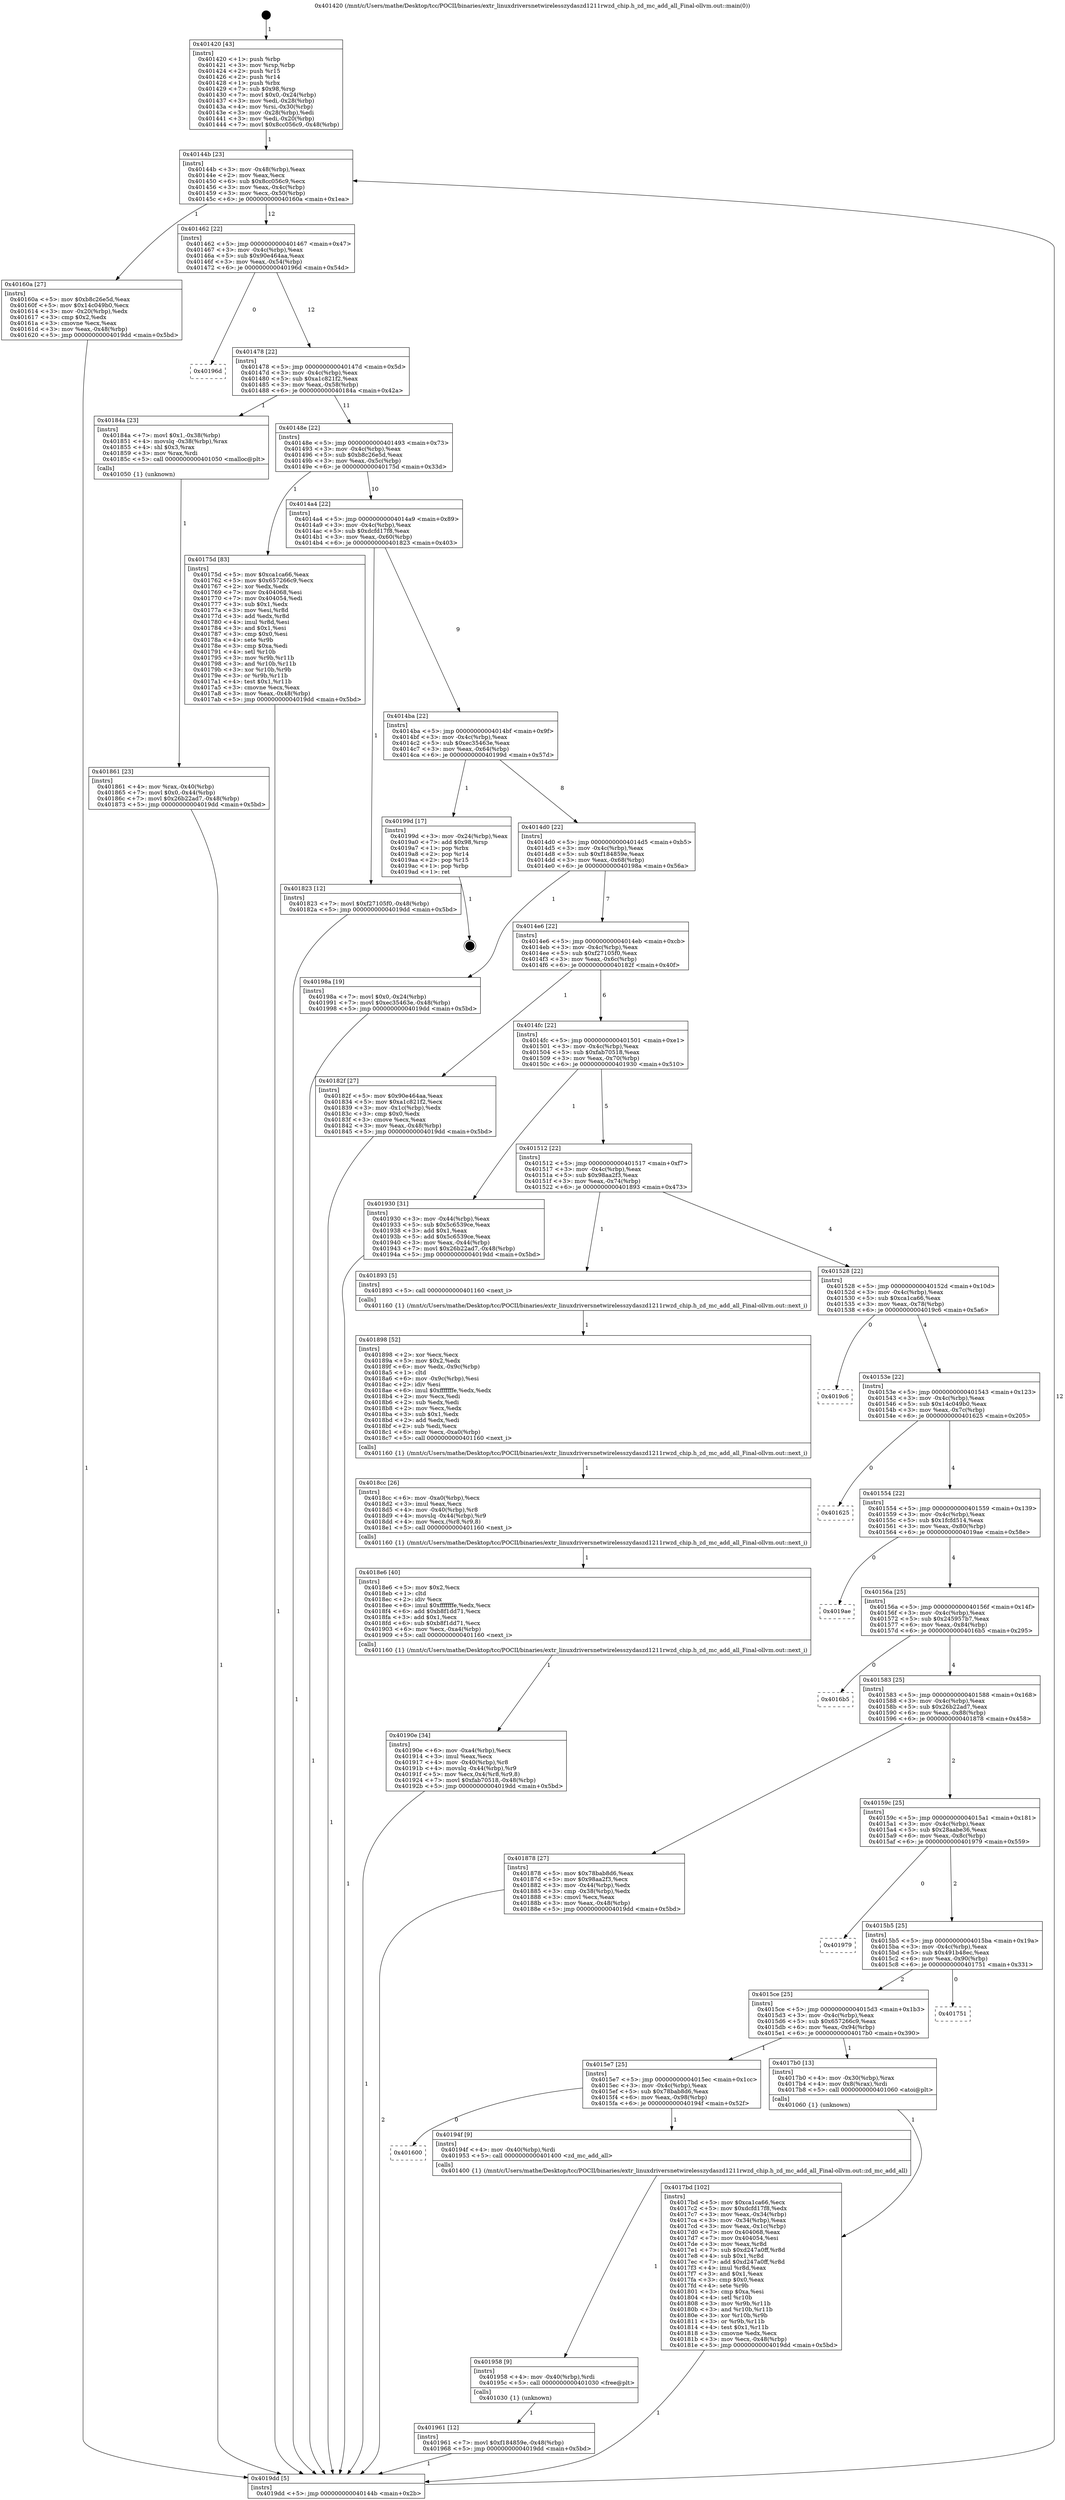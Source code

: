 digraph "0x401420" {
  label = "0x401420 (/mnt/c/Users/mathe/Desktop/tcc/POCII/binaries/extr_linuxdriversnetwirelesszydaszd1211rwzd_chip.h_zd_mc_add_all_Final-ollvm.out::main(0))"
  labelloc = "t"
  node[shape=record]

  Entry [label="",width=0.3,height=0.3,shape=circle,fillcolor=black,style=filled]
  "0x40144b" [label="{
     0x40144b [23]\l
     | [instrs]\l
     &nbsp;&nbsp;0x40144b \<+3\>: mov -0x48(%rbp),%eax\l
     &nbsp;&nbsp;0x40144e \<+2\>: mov %eax,%ecx\l
     &nbsp;&nbsp;0x401450 \<+6\>: sub $0x8cc056c9,%ecx\l
     &nbsp;&nbsp;0x401456 \<+3\>: mov %eax,-0x4c(%rbp)\l
     &nbsp;&nbsp;0x401459 \<+3\>: mov %ecx,-0x50(%rbp)\l
     &nbsp;&nbsp;0x40145c \<+6\>: je 000000000040160a \<main+0x1ea\>\l
  }"]
  "0x40160a" [label="{
     0x40160a [27]\l
     | [instrs]\l
     &nbsp;&nbsp;0x40160a \<+5\>: mov $0xb8c26e5d,%eax\l
     &nbsp;&nbsp;0x40160f \<+5\>: mov $0x14c049b0,%ecx\l
     &nbsp;&nbsp;0x401614 \<+3\>: mov -0x20(%rbp),%edx\l
     &nbsp;&nbsp;0x401617 \<+3\>: cmp $0x2,%edx\l
     &nbsp;&nbsp;0x40161a \<+3\>: cmovne %ecx,%eax\l
     &nbsp;&nbsp;0x40161d \<+3\>: mov %eax,-0x48(%rbp)\l
     &nbsp;&nbsp;0x401620 \<+5\>: jmp 00000000004019dd \<main+0x5bd\>\l
  }"]
  "0x401462" [label="{
     0x401462 [22]\l
     | [instrs]\l
     &nbsp;&nbsp;0x401462 \<+5\>: jmp 0000000000401467 \<main+0x47\>\l
     &nbsp;&nbsp;0x401467 \<+3\>: mov -0x4c(%rbp),%eax\l
     &nbsp;&nbsp;0x40146a \<+5\>: sub $0x90e464aa,%eax\l
     &nbsp;&nbsp;0x40146f \<+3\>: mov %eax,-0x54(%rbp)\l
     &nbsp;&nbsp;0x401472 \<+6\>: je 000000000040196d \<main+0x54d\>\l
  }"]
  "0x4019dd" [label="{
     0x4019dd [5]\l
     | [instrs]\l
     &nbsp;&nbsp;0x4019dd \<+5\>: jmp 000000000040144b \<main+0x2b\>\l
  }"]
  "0x401420" [label="{
     0x401420 [43]\l
     | [instrs]\l
     &nbsp;&nbsp;0x401420 \<+1\>: push %rbp\l
     &nbsp;&nbsp;0x401421 \<+3\>: mov %rsp,%rbp\l
     &nbsp;&nbsp;0x401424 \<+2\>: push %r15\l
     &nbsp;&nbsp;0x401426 \<+2\>: push %r14\l
     &nbsp;&nbsp;0x401428 \<+1\>: push %rbx\l
     &nbsp;&nbsp;0x401429 \<+7\>: sub $0x98,%rsp\l
     &nbsp;&nbsp;0x401430 \<+7\>: movl $0x0,-0x24(%rbp)\l
     &nbsp;&nbsp;0x401437 \<+3\>: mov %edi,-0x28(%rbp)\l
     &nbsp;&nbsp;0x40143a \<+4\>: mov %rsi,-0x30(%rbp)\l
     &nbsp;&nbsp;0x40143e \<+3\>: mov -0x28(%rbp),%edi\l
     &nbsp;&nbsp;0x401441 \<+3\>: mov %edi,-0x20(%rbp)\l
     &nbsp;&nbsp;0x401444 \<+7\>: movl $0x8cc056c9,-0x48(%rbp)\l
  }"]
  Exit [label="",width=0.3,height=0.3,shape=circle,fillcolor=black,style=filled,peripheries=2]
  "0x40196d" [label="{
     0x40196d\l
  }", style=dashed]
  "0x401478" [label="{
     0x401478 [22]\l
     | [instrs]\l
     &nbsp;&nbsp;0x401478 \<+5\>: jmp 000000000040147d \<main+0x5d\>\l
     &nbsp;&nbsp;0x40147d \<+3\>: mov -0x4c(%rbp),%eax\l
     &nbsp;&nbsp;0x401480 \<+5\>: sub $0xa1c821f2,%eax\l
     &nbsp;&nbsp;0x401485 \<+3\>: mov %eax,-0x58(%rbp)\l
     &nbsp;&nbsp;0x401488 \<+6\>: je 000000000040184a \<main+0x42a\>\l
  }"]
  "0x401961" [label="{
     0x401961 [12]\l
     | [instrs]\l
     &nbsp;&nbsp;0x401961 \<+7\>: movl $0xf184859e,-0x48(%rbp)\l
     &nbsp;&nbsp;0x401968 \<+5\>: jmp 00000000004019dd \<main+0x5bd\>\l
  }"]
  "0x40184a" [label="{
     0x40184a [23]\l
     | [instrs]\l
     &nbsp;&nbsp;0x40184a \<+7\>: movl $0x1,-0x38(%rbp)\l
     &nbsp;&nbsp;0x401851 \<+4\>: movslq -0x38(%rbp),%rax\l
     &nbsp;&nbsp;0x401855 \<+4\>: shl $0x3,%rax\l
     &nbsp;&nbsp;0x401859 \<+3\>: mov %rax,%rdi\l
     &nbsp;&nbsp;0x40185c \<+5\>: call 0000000000401050 \<malloc@plt\>\l
     | [calls]\l
     &nbsp;&nbsp;0x401050 \{1\} (unknown)\l
  }"]
  "0x40148e" [label="{
     0x40148e [22]\l
     | [instrs]\l
     &nbsp;&nbsp;0x40148e \<+5\>: jmp 0000000000401493 \<main+0x73\>\l
     &nbsp;&nbsp;0x401493 \<+3\>: mov -0x4c(%rbp),%eax\l
     &nbsp;&nbsp;0x401496 \<+5\>: sub $0xb8c26e5d,%eax\l
     &nbsp;&nbsp;0x40149b \<+3\>: mov %eax,-0x5c(%rbp)\l
     &nbsp;&nbsp;0x40149e \<+6\>: je 000000000040175d \<main+0x33d\>\l
  }"]
  "0x401958" [label="{
     0x401958 [9]\l
     | [instrs]\l
     &nbsp;&nbsp;0x401958 \<+4\>: mov -0x40(%rbp),%rdi\l
     &nbsp;&nbsp;0x40195c \<+5\>: call 0000000000401030 \<free@plt\>\l
     | [calls]\l
     &nbsp;&nbsp;0x401030 \{1\} (unknown)\l
  }"]
  "0x40175d" [label="{
     0x40175d [83]\l
     | [instrs]\l
     &nbsp;&nbsp;0x40175d \<+5\>: mov $0xca1ca66,%eax\l
     &nbsp;&nbsp;0x401762 \<+5\>: mov $0x657266c9,%ecx\l
     &nbsp;&nbsp;0x401767 \<+2\>: xor %edx,%edx\l
     &nbsp;&nbsp;0x401769 \<+7\>: mov 0x404068,%esi\l
     &nbsp;&nbsp;0x401770 \<+7\>: mov 0x404054,%edi\l
     &nbsp;&nbsp;0x401777 \<+3\>: sub $0x1,%edx\l
     &nbsp;&nbsp;0x40177a \<+3\>: mov %esi,%r8d\l
     &nbsp;&nbsp;0x40177d \<+3\>: add %edx,%r8d\l
     &nbsp;&nbsp;0x401780 \<+4\>: imul %r8d,%esi\l
     &nbsp;&nbsp;0x401784 \<+3\>: and $0x1,%esi\l
     &nbsp;&nbsp;0x401787 \<+3\>: cmp $0x0,%esi\l
     &nbsp;&nbsp;0x40178a \<+4\>: sete %r9b\l
     &nbsp;&nbsp;0x40178e \<+3\>: cmp $0xa,%edi\l
     &nbsp;&nbsp;0x401791 \<+4\>: setl %r10b\l
     &nbsp;&nbsp;0x401795 \<+3\>: mov %r9b,%r11b\l
     &nbsp;&nbsp;0x401798 \<+3\>: and %r10b,%r11b\l
     &nbsp;&nbsp;0x40179b \<+3\>: xor %r10b,%r9b\l
     &nbsp;&nbsp;0x40179e \<+3\>: or %r9b,%r11b\l
     &nbsp;&nbsp;0x4017a1 \<+4\>: test $0x1,%r11b\l
     &nbsp;&nbsp;0x4017a5 \<+3\>: cmovne %ecx,%eax\l
     &nbsp;&nbsp;0x4017a8 \<+3\>: mov %eax,-0x48(%rbp)\l
     &nbsp;&nbsp;0x4017ab \<+5\>: jmp 00000000004019dd \<main+0x5bd\>\l
  }"]
  "0x4014a4" [label="{
     0x4014a4 [22]\l
     | [instrs]\l
     &nbsp;&nbsp;0x4014a4 \<+5\>: jmp 00000000004014a9 \<main+0x89\>\l
     &nbsp;&nbsp;0x4014a9 \<+3\>: mov -0x4c(%rbp),%eax\l
     &nbsp;&nbsp;0x4014ac \<+5\>: sub $0xdcfd17f8,%eax\l
     &nbsp;&nbsp;0x4014b1 \<+3\>: mov %eax,-0x60(%rbp)\l
     &nbsp;&nbsp;0x4014b4 \<+6\>: je 0000000000401823 \<main+0x403\>\l
  }"]
  "0x401600" [label="{
     0x401600\l
  }", style=dashed]
  "0x401823" [label="{
     0x401823 [12]\l
     | [instrs]\l
     &nbsp;&nbsp;0x401823 \<+7\>: movl $0xf27105f0,-0x48(%rbp)\l
     &nbsp;&nbsp;0x40182a \<+5\>: jmp 00000000004019dd \<main+0x5bd\>\l
  }"]
  "0x4014ba" [label="{
     0x4014ba [22]\l
     | [instrs]\l
     &nbsp;&nbsp;0x4014ba \<+5\>: jmp 00000000004014bf \<main+0x9f\>\l
     &nbsp;&nbsp;0x4014bf \<+3\>: mov -0x4c(%rbp),%eax\l
     &nbsp;&nbsp;0x4014c2 \<+5\>: sub $0xec35463e,%eax\l
     &nbsp;&nbsp;0x4014c7 \<+3\>: mov %eax,-0x64(%rbp)\l
     &nbsp;&nbsp;0x4014ca \<+6\>: je 000000000040199d \<main+0x57d\>\l
  }"]
  "0x40194f" [label="{
     0x40194f [9]\l
     | [instrs]\l
     &nbsp;&nbsp;0x40194f \<+4\>: mov -0x40(%rbp),%rdi\l
     &nbsp;&nbsp;0x401953 \<+5\>: call 0000000000401400 \<zd_mc_add_all\>\l
     | [calls]\l
     &nbsp;&nbsp;0x401400 \{1\} (/mnt/c/Users/mathe/Desktop/tcc/POCII/binaries/extr_linuxdriversnetwirelesszydaszd1211rwzd_chip.h_zd_mc_add_all_Final-ollvm.out::zd_mc_add_all)\l
  }"]
  "0x40199d" [label="{
     0x40199d [17]\l
     | [instrs]\l
     &nbsp;&nbsp;0x40199d \<+3\>: mov -0x24(%rbp),%eax\l
     &nbsp;&nbsp;0x4019a0 \<+7\>: add $0x98,%rsp\l
     &nbsp;&nbsp;0x4019a7 \<+1\>: pop %rbx\l
     &nbsp;&nbsp;0x4019a8 \<+2\>: pop %r14\l
     &nbsp;&nbsp;0x4019aa \<+2\>: pop %r15\l
     &nbsp;&nbsp;0x4019ac \<+1\>: pop %rbp\l
     &nbsp;&nbsp;0x4019ad \<+1\>: ret\l
  }"]
  "0x4014d0" [label="{
     0x4014d0 [22]\l
     | [instrs]\l
     &nbsp;&nbsp;0x4014d0 \<+5\>: jmp 00000000004014d5 \<main+0xb5\>\l
     &nbsp;&nbsp;0x4014d5 \<+3\>: mov -0x4c(%rbp),%eax\l
     &nbsp;&nbsp;0x4014d8 \<+5\>: sub $0xf184859e,%eax\l
     &nbsp;&nbsp;0x4014dd \<+3\>: mov %eax,-0x68(%rbp)\l
     &nbsp;&nbsp;0x4014e0 \<+6\>: je 000000000040198a \<main+0x56a\>\l
  }"]
  "0x40190e" [label="{
     0x40190e [34]\l
     | [instrs]\l
     &nbsp;&nbsp;0x40190e \<+6\>: mov -0xa4(%rbp),%ecx\l
     &nbsp;&nbsp;0x401914 \<+3\>: imul %eax,%ecx\l
     &nbsp;&nbsp;0x401917 \<+4\>: mov -0x40(%rbp),%r8\l
     &nbsp;&nbsp;0x40191b \<+4\>: movslq -0x44(%rbp),%r9\l
     &nbsp;&nbsp;0x40191f \<+5\>: mov %ecx,0x4(%r8,%r9,8)\l
     &nbsp;&nbsp;0x401924 \<+7\>: movl $0xfab70518,-0x48(%rbp)\l
     &nbsp;&nbsp;0x40192b \<+5\>: jmp 00000000004019dd \<main+0x5bd\>\l
  }"]
  "0x40198a" [label="{
     0x40198a [19]\l
     | [instrs]\l
     &nbsp;&nbsp;0x40198a \<+7\>: movl $0x0,-0x24(%rbp)\l
     &nbsp;&nbsp;0x401991 \<+7\>: movl $0xec35463e,-0x48(%rbp)\l
     &nbsp;&nbsp;0x401998 \<+5\>: jmp 00000000004019dd \<main+0x5bd\>\l
  }"]
  "0x4014e6" [label="{
     0x4014e6 [22]\l
     | [instrs]\l
     &nbsp;&nbsp;0x4014e6 \<+5\>: jmp 00000000004014eb \<main+0xcb\>\l
     &nbsp;&nbsp;0x4014eb \<+3\>: mov -0x4c(%rbp),%eax\l
     &nbsp;&nbsp;0x4014ee \<+5\>: sub $0xf27105f0,%eax\l
     &nbsp;&nbsp;0x4014f3 \<+3\>: mov %eax,-0x6c(%rbp)\l
     &nbsp;&nbsp;0x4014f6 \<+6\>: je 000000000040182f \<main+0x40f\>\l
  }"]
  "0x4018e6" [label="{
     0x4018e6 [40]\l
     | [instrs]\l
     &nbsp;&nbsp;0x4018e6 \<+5\>: mov $0x2,%ecx\l
     &nbsp;&nbsp;0x4018eb \<+1\>: cltd\l
     &nbsp;&nbsp;0x4018ec \<+2\>: idiv %ecx\l
     &nbsp;&nbsp;0x4018ee \<+6\>: imul $0xfffffffe,%edx,%ecx\l
     &nbsp;&nbsp;0x4018f4 \<+6\>: add $0xb8f1dd71,%ecx\l
     &nbsp;&nbsp;0x4018fa \<+3\>: add $0x1,%ecx\l
     &nbsp;&nbsp;0x4018fd \<+6\>: sub $0xb8f1dd71,%ecx\l
     &nbsp;&nbsp;0x401903 \<+6\>: mov %ecx,-0xa4(%rbp)\l
     &nbsp;&nbsp;0x401909 \<+5\>: call 0000000000401160 \<next_i\>\l
     | [calls]\l
     &nbsp;&nbsp;0x401160 \{1\} (/mnt/c/Users/mathe/Desktop/tcc/POCII/binaries/extr_linuxdriversnetwirelesszydaszd1211rwzd_chip.h_zd_mc_add_all_Final-ollvm.out::next_i)\l
  }"]
  "0x40182f" [label="{
     0x40182f [27]\l
     | [instrs]\l
     &nbsp;&nbsp;0x40182f \<+5\>: mov $0x90e464aa,%eax\l
     &nbsp;&nbsp;0x401834 \<+5\>: mov $0xa1c821f2,%ecx\l
     &nbsp;&nbsp;0x401839 \<+3\>: mov -0x1c(%rbp),%edx\l
     &nbsp;&nbsp;0x40183c \<+3\>: cmp $0x0,%edx\l
     &nbsp;&nbsp;0x40183f \<+3\>: cmove %ecx,%eax\l
     &nbsp;&nbsp;0x401842 \<+3\>: mov %eax,-0x48(%rbp)\l
     &nbsp;&nbsp;0x401845 \<+5\>: jmp 00000000004019dd \<main+0x5bd\>\l
  }"]
  "0x4014fc" [label="{
     0x4014fc [22]\l
     | [instrs]\l
     &nbsp;&nbsp;0x4014fc \<+5\>: jmp 0000000000401501 \<main+0xe1\>\l
     &nbsp;&nbsp;0x401501 \<+3\>: mov -0x4c(%rbp),%eax\l
     &nbsp;&nbsp;0x401504 \<+5\>: sub $0xfab70518,%eax\l
     &nbsp;&nbsp;0x401509 \<+3\>: mov %eax,-0x70(%rbp)\l
     &nbsp;&nbsp;0x40150c \<+6\>: je 0000000000401930 \<main+0x510\>\l
  }"]
  "0x4018cc" [label="{
     0x4018cc [26]\l
     | [instrs]\l
     &nbsp;&nbsp;0x4018cc \<+6\>: mov -0xa0(%rbp),%ecx\l
     &nbsp;&nbsp;0x4018d2 \<+3\>: imul %eax,%ecx\l
     &nbsp;&nbsp;0x4018d5 \<+4\>: mov -0x40(%rbp),%r8\l
     &nbsp;&nbsp;0x4018d9 \<+4\>: movslq -0x44(%rbp),%r9\l
     &nbsp;&nbsp;0x4018dd \<+4\>: mov %ecx,(%r8,%r9,8)\l
     &nbsp;&nbsp;0x4018e1 \<+5\>: call 0000000000401160 \<next_i\>\l
     | [calls]\l
     &nbsp;&nbsp;0x401160 \{1\} (/mnt/c/Users/mathe/Desktop/tcc/POCII/binaries/extr_linuxdriversnetwirelesszydaszd1211rwzd_chip.h_zd_mc_add_all_Final-ollvm.out::next_i)\l
  }"]
  "0x401930" [label="{
     0x401930 [31]\l
     | [instrs]\l
     &nbsp;&nbsp;0x401930 \<+3\>: mov -0x44(%rbp),%eax\l
     &nbsp;&nbsp;0x401933 \<+5\>: sub $0x5c6539ce,%eax\l
     &nbsp;&nbsp;0x401938 \<+3\>: add $0x1,%eax\l
     &nbsp;&nbsp;0x40193b \<+5\>: add $0x5c6539ce,%eax\l
     &nbsp;&nbsp;0x401940 \<+3\>: mov %eax,-0x44(%rbp)\l
     &nbsp;&nbsp;0x401943 \<+7\>: movl $0x26b22ad7,-0x48(%rbp)\l
     &nbsp;&nbsp;0x40194a \<+5\>: jmp 00000000004019dd \<main+0x5bd\>\l
  }"]
  "0x401512" [label="{
     0x401512 [22]\l
     | [instrs]\l
     &nbsp;&nbsp;0x401512 \<+5\>: jmp 0000000000401517 \<main+0xf7\>\l
     &nbsp;&nbsp;0x401517 \<+3\>: mov -0x4c(%rbp),%eax\l
     &nbsp;&nbsp;0x40151a \<+5\>: sub $0x98aa2f3,%eax\l
     &nbsp;&nbsp;0x40151f \<+3\>: mov %eax,-0x74(%rbp)\l
     &nbsp;&nbsp;0x401522 \<+6\>: je 0000000000401893 \<main+0x473\>\l
  }"]
  "0x401898" [label="{
     0x401898 [52]\l
     | [instrs]\l
     &nbsp;&nbsp;0x401898 \<+2\>: xor %ecx,%ecx\l
     &nbsp;&nbsp;0x40189a \<+5\>: mov $0x2,%edx\l
     &nbsp;&nbsp;0x40189f \<+6\>: mov %edx,-0x9c(%rbp)\l
     &nbsp;&nbsp;0x4018a5 \<+1\>: cltd\l
     &nbsp;&nbsp;0x4018a6 \<+6\>: mov -0x9c(%rbp),%esi\l
     &nbsp;&nbsp;0x4018ac \<+2\>: idiv %esi\l
     &nbsp;&nbsp;0x4018ae \<+6\>: imul $0xfffffffe,%edx,%edx\l
     &nbsp;&nbsp;0x4018b4 \<+2\>: mov %ecx,%edi\l
     &nbsp;&nbsp;0x4018b6 \<+2\>: sub %edx,%edi\l
     &nbsp;&nbsp;0x4018b8 \<+2\>: mov %ecx,%edx\l
     &nbsp;&nbsp;0x4018ba \<+3\>: sub $0x1,%edx\l
     &nbsp;&nbsp;0x4018bd \<+2\>: add %edx,%edi\l
     &nbsp;&nbsp;0x4018bf \<+2\>: sub %edi,%ecx\l
     &nbsp;&nbsp;0x4018c1 \<+6\>: mov %ecx,-0xa0(%rbp)\l
     &nbsp;&nbsp;0x4018c7 \<+5\>: call 0000000000401160 \<next_i\>\l
     | [calls]\l
     &nbsp;&nbsp;0x401160 \{1\} (/mnt/c/Users/mathe/Desktop/tcc/POCII/binaries/extr_linuxdriversnetwirelesszydaszd1211rwzd_chip.h_zd_mc_add_all_Final-ollvm.out::next_i)\l
  }"]
  "0x401893" [label="{
     0x401893 [5]\l
     | [instrs]\l
     &nbsp;&nbsp;0x401893 \<+5\>: call 0000000000401160 \<next_i\>\l
     | [calls]\l
     &nbsp;&nbsp;0x401160 \{1\} (/mnt/c/Users/mathe/Desktop/tcc/POCII/binaries/extr_linuxdriversnetwirelesszydaszd1211rwzd_chip.h_zd_mc_add_all_Final-ollvm.out::next_i)\l
  }"]
  "0x401528" [label="{
     0x401528 [22]\l
     | [instrs]\l
     &nbsp;&nbsp;0x401528 \<+5\>: jmp 000000000040152d \<main+0x10d\>\l
     &nbsp;&nbsp;0x40152d \<+3\>: mov -0x4c(%rbp),%eax\l
     &nbsp;&nbsp;0x401530 \<+5\>: sub $0xca1ca66,%eax\l
     &nbsp;&nbsp;0x401535 \<+3\>: mov %eax,-0x78(%rbp)\l
     &nbsp;&nbsp;0x401538 \<+6\>: je 00000000004019c6 \<main+0x5a6\>\l
  }"]
  "0x401861" [label="{
     0x401861 [23]\l
     | [instrs]\l
     &nbsp;&nbsp;0x401861 \<+4\>: mov %rax,-0x40(%rbp)\l
     &nbsp;&nbsp;0x401865 \<+7\>: movl $0x0,-0x44(%rbp)\l
     &nbsp;&nbsp;0x40186c \<+7\>: movl $0x26b22ad7,-0x48(%rbp)\l
     &nbsp;&nbsp;0x401873 \<+5\>: jmp 00000000004019dd \<main+0x5bd\>\l
  }"]
  "0x4019c6" [label="{
     0x4019c6\l
  }", style=dashed]
  "0x40153e" [label="{
     0x40153e [22]\l
     | [instrs]\l
     &nbsp;&nbsp;0x40153e \<+5\>: jmp 0000000000401543 \<main+0x123\>\l
     &nbsp;&nbsp;0x401543 \<+3\>: mov -0x4c(%rbp),%eax\l
     &nbsp;&nbsp;0x401546 \<+5\>: sub $0x14c049b0,%eax\l
     &nbsp;&nbsp;0x40154b \<+3\>: mov %eax,-0x7c(%rbp)\l
     &nbsp;&nbsp;0x40154e \<+6\>: je 0000000000401625 \<main+0x205\>\l
  }"]
  "0x4017bd" [label="{
     0x4017bd [102]\l
     | [instrs]\l
     &nbsp;&nbsp;0x4017bd \<+5\>: mov $0xca1ca66,%ecx\l
     &nbsp;&nbsp;0x4017c2 \<+5\>: mov $0xdcfd17f8,%edx\l
     &nbsp;&nbsp;0x4017c7 \<+3\>: mov %eax,-0x34(%rbp)\l
     &nbsp;&nbsp;0x4017ca \<+3\>: mov -0x34(%rbp),%eax\l
     &nbsp;&nbsp;0x4017cd \<+3\>: mov %eax,-0x1c(%rbp)\l
     &nbsp;&nbsp;0x4017d0 \<+7\>: mov 0x404068,%eax\l
     &nbsp;&nbsp;0x4017d7 \<+7\>: mov 0x404054,%esi\l
     &nbsp;&nbsp;0x4017de \<+3\>: mov %eax,%r8d\l
     &nbsp;&nbsp;0x4017e1 \<+7\>: sub $0xd247a0ff,%r8d\l
     &nbsp;&nbsp;0x4017e8 \<+4\>: sub $0x1,%r8d\l
     &nbsp;&nbsp;0x4017ec \<+7\>: add $0xd247a0ff,%r8d\l
     &nbsp;&nbsp;0x4017f3 \<+4\>: imul %r8d,%eax\l
     &nbsp;&nbsp;0x4017f7 \<+3\>: and $0x1,%eax\l
     &nbsp;&nbsp;0x4017fa \<+3\>: cmp $0x0,%eax\l
     &nbsp;&nbsp;0x4017fd \<+4\>: sete %r9b\l
     &nbsp;&nbsp;0x401801 \<+3\>: cmp $0xa,%esi\l
     &nbsp;&nbsp;0x401804 \<+4\>: setl %r10b\l
     &nbsp;&nbsp;0x401808 \<+3\>: mov %r9b,%r11b\l
     &nbsp;&nbsp;0x40180b \<+3\>: and %r10b,%r11b\l
     &nbsp;&nbsp;0x40180e \<+3\>: xor %r10b,%r9b\l
     &nbsp;&nbsp;0x401811 \<+3\>: or %r9b,%r11b\l
     &nbsp;&nbsp;0x401814 \<+4\>: test $0x1,%r11b\l
     &nbsp;&nbsp;0x401818 \<+3\>: cmovne %edx,%ecx\l
     &nbsp;&nbsp;0x40181b \<+3\>: mov %ecx,-0x48(%rbp)\l
     &nbsp;&nbsp;0x40181e \<+5\>: jmp 00000000004019dd \<main+0x5bd\>\l
  }"]
  "0x401625" [label="{
     0x401625\l
  }", style=dashed]
  "0x401554" [label="{
     0x401554 [22]\l
     | [instrs]\l
     &nbsp;&nbsp;0x401554 \<+5\>: jmp 0000000000401559 \<main+0x139\>\l
     &nbsp;&nbsp;0x401559 \<+3\>: mov -0x4c(%rbp),%eax\l
     &nbsp;&nbsp;0x40155c \<+5\>: sub $0x1fcfd514,%eax\l
     &nbsp;&nbsp;0x401561 \<+3\>: mov %eax,-0x80(%rbp)\l
     &nbsp;&nbsp;0x401564 \<+6\>: je 00000000004019ae \<main+0x58e\>\l
  }"]
  "0x4015e7" [label="{
     0x4015e7 [25]\l
     | [instrs]\l
     &nbsp;&nbsp;0x4015e7 \<+5\>: jmp 00000000004015ec \<main+0x1cc\>\l
     &nbsp;&nbsp;0x4015ec \<+3\>: mov -0x4c(%rbp),%eax\l
     &nbsp;&nbsp;0x4015ef \<+5\>: sub $0x78bab8d6,%eax\l
     &nbsp;&nbsp;0x4015f4 \<+6\>: mov %eax,-0x98(%rbp)\l
     &nbsp;&nbsp;0x4015fa \<+6\>: je 000000000040194f \<main+0x52f\>\l
  }"]
  "0x4019ae" [label="{
     0x4019ae\l
  }", style=dashed]
  "0x40156a" [label="{
     0x40156a [25]\l
     | [instrs]\l
     &nbsp;&nbsp;0x40156a \<+5\>: jmp 000000000040156f \<main+0x14f\>\l
     &nbsp;&nbsp;0x40156f \<+3\>: mov -0x4c(%rbp),%eax\l
     &nbsp;&nbsp;0x401572 \<+5\>: sub $0x245957b7,%eax\l
     &nbsp;&nbsp;0x401577 \<+6\>: mov %eax,-0x84(%rbp)\l
     &nbsp;&nbsp;0x40157d \<+6\>: je 00000000004016b5 \<main+0x295\>\l
  }"]
  "0x4017b0" [label="{
     0x4017b0 [13]\l
     | [instrs]\l
     &nbsp;&nbsp;0x4017b0 \<+4\>: mov -0x30(%rbp),%rax\l
     &nbsp;&nbsp;0x4017b4 \<+4\>: mov 0x8(%rax),%rdi\l
     &nbsp;&nbsp;0x4017b8 \<+5\>: call 0000000000401060 \<atoi@plt\>\l
     | [calls]\l
     &nbsp;&nbsp;0x401060 \{1\} (unknown)\l
  }"]
  "0x4016b5" [label="{
     0x4016b5\l
  }", style=dashed]
  "0x401583" [label="{
     0x401583 [25]\l
     | [instrs]\l
     &nbsp;&nbsp;0x401583 \<+5\>: jmp 0000000000401588 \<main+0x168\>\l
     &nbsp;&nbsp;0x401588 \<+3\>: mov -0x4c(%rbp),%eax\l
     &nbsp;&nbsp;0x40158b \<+5\>: sub $0x26b22ad7,%eax\l
     &nbsp;&nbsp;0x401590 \<+6\>: mov %eax,-0x88(%rbp)\l
     &nbsp;&nbsp;0x401596 \<+6\>: je 0000000000401878 \<main+0x458\>\l
  }"]
  "0x4015ce" [label="{
     0x4015ce [25]\l
     | [instrs]\l
     &nbsp;&nbsp;0x4015ce \<+5\>: jmp 00000000004015d3 \<main+0x1b3\>\l
     &nbsp;&nbsp;0x4015d3 \<+3\>: mov -0x4c(%rbp),%eax\l
     &nbsp;&nbsp;0x4015d6 \<+5\>: sub $0x657266c9,%eax\l
     &nbsp;&nbsp;0x4015db \<+6\>: mov %eax,-0x94(%rbp)\l
     &nbsp;&nbsp;0x4015e1 \<+6\>: je 00000000004017b0 \<main+0x390\>\l
  }"]
  "0x401878" [label="{
     0x401878 [27]\l
     | [instrs]\l
     &nbsp;&nbsp;0x401878 \<+5\>: mov $0x78bab8d6,%eax\l
     &nbsp;&nbsp;0x40187d \<+5\>: mov $0x98aa2f3,%ecx\l
     &nbsp;&nbsp;0x401882 \<+3\>: mov -0x44(%rbp),%edx\l
     &nbsp;&nbsp;0x401885 \<+3\>: cmp -0x38(%rbp),%edx\l
     &nbsp;&nbsp;0x401888 \<+3\>: cmovl %ecx,%eax\l
     &nbsp;&nbsp;0x40188b \<+3\>: mov %eax,-0x48(%rbp)\l
     &nbsp;&nbsp;0x40188e \<+5\>: jmp 00000000004019dd \<main+0x5bd\>\l
  }"]
  "0x40159c" [label="{
     0x40159c [25]\l
     | [instrs]\l
     &nbsp;&nbsp;0x40159c \<+5\>: jmp 00000000004015a1 \<main+0x181\>\l
     &nbsp;&nbsp;0x4015a1 \<+3\>: mov -0x4c(%rbp),%eax\l
     &nbsp;&nbsp;0x4015a4 \<+5\>: sub $0x28aabe36,%eax\l
     &nbsp;&nbsp;0x4015a9 \<+6\>: mov %eax,-0x8c(%rbp)\l
     &nbsp;&nbsp;0x4015af \<+6\>: je 0000000000401979 \<main+0x559\>\l
  }"]
  "0x401751" [label="{
     0x401751\l
  }", style=dashed]
  "0x401979" [label="{
     0x401979\l
  }", style=dashed]
  "0x4015b5" [label="{
     0x4015b5 [25]\l
     | [instrs]\l
     &nbsp;&nbsp;0x4015b5 \<+5\>: jmp 00000000004015ba \<main+0x19a\>\l
     &nbsp;&nbsp;0x4015ba \<+3\>: mov -0x4c(%rbp),%eax\l
     &nbsp;&nbsp;0x4015bd \<+5\>: sub $0x491b48ec,%eax\l
     &nbsp;&nbsp;0x4015c2 \<+6\>: mov %eax,-0x90(%rbp)\l
     &nbsp;&nbsp;0x4015c8 \<+6\>: je 0000000000401751 \<main+0x331\>\l
  }"]
  Entry -> "0x401420" [label=" 1"]
  "0x40144b" -> "0x40160a" [label=" 1"]
  "0x40144b" -> "0x401462" [label=" 12"]
  "0x40160a" -> "0x4019dd" [label=" 1"]
  "0x401420" -> "0x40144b" [label=" 1"]
  "0x4019dd" -> "0x40144b" [label=" 12"]
  "0x40199d" -> Exit [label=" 1"]
  "0x401462" -> "0x40196d" [label=" 0"]
  "0x401462" -> "0x401478" [label=" 12"]
  "0x40198a" -> "0x4019dd" [label=" 1"]
  "0x401478" -> "0x40184a" [label=" 1"]
  "0x401478" -> "0x40148e" [label=" 11"]
  "0x401961" -> "0x4019dd" [label=" 1"]
  "0x40148e" -> "0x40175d" [label=" 1"]
  "0x40148e" -> "0x4014a4" [label=" 10"]
  "0x40175d" -> "0x4019dd" [label=" 1"]
  "0x401958" -> "0x401961" [label=" 1"]
  "0x4014a4" -> "0x401823" [label=" 1"]
  "0x4014a4" -> "0x4014ba" [label=" 9"]
  "0x40194f" -> "0x401958" [label=" 1"]
  "0x4014ba" -> "0x40199d" [label=" 1"]
  "0x4014ba" -> "0x4014d0" [label=" 8"]
  "0x4015e7" -> "0x401600" [label=" 0"]
  "0x4014d0" -> "0x40198a" [label=" 1"]
  "0x4014d0" -> "0x4014e6" [label=" 7"]
  "0x4015e7" -> "0x40194f" [label=" 1"]
  "0x4014e6" -> "0x40182f" [label=" 1"]
  "0x4014e6" -> "0x4014fc" [label=" 6"]
  "0x401930" -> "0x4019dd" [label=" 1"]
  "0x4014fc" -> "0x401930" [label=" 1"]
  "0x4014fc" -> "0x401512" [label=" 5"]
  "0x40190e" -> "0x4019dd" [label=" 1"]
  "0x401512" -> "0x401893" [label=" 1"]
  "0x401512" -> "0x401528" [label=" 4"]
  "0x4018e6" -> "0x40190e" [label=" 1"]
  "0x401528" -> "0x4019c6" [label=" 0"]
  "0x401528" -> "0x40153e" [label=" 4"]
  "0x4018cc" -> "0x4018e6" [label=" 1"]
  "0x40153e" -> "0x401625" [label=" 0"]
  "0x40153e" -> "0x401554" [label=" 4"]
  "0x401898" -> "0x4018cc" [label=" 1"]
  "0x401554" -> "0x4019ae" [label=" 0"]
  "0x401554" -> "0x40156a" [label=" 4"]
  "0x401893" -> "0x401898" [label=" 1"]
  "0x40156a" -> "0x4016b5" [label=" 0"]
  "0x40156a" -> "0x401583" [label=" 4"]
  "0x401878" -> "0x4019dd" [label=" 2"]
  "0x401583" -> "0x401878" [label=" 2"]
  "0x401583" -> "0x40159c" [label=" 2"]
  "0x40184a" -> "0x401861" [label=" 1"]
  "0x40159c" -> "0x401979" [label=" 0"]
  "0x40159c" -> "0x4015b5" [label=" 2"]
  "0x40182f" -> "0x4019dd" [label=" 1"]
  "0x4015b5" -> "0x401751" [label=" 0"]
  "0x4015b5" -> "0x4015ce" [label=" 2"]
  "0x401861" -> "0x4019dd" [label=" 1"]
  "0x4015ce" -> "0x4017b0" [label=" 1"]
  "0x4015ce" -> "0x4015e7" [label=" 1"]
  "0x4017b0" -> "0x4017bd" [label=" 1"]
  "0x4017bd" -> "0x4019dd" [label=" 1"]
  "0x401823" -> "0x4019dd" [label=" 1"]
}
